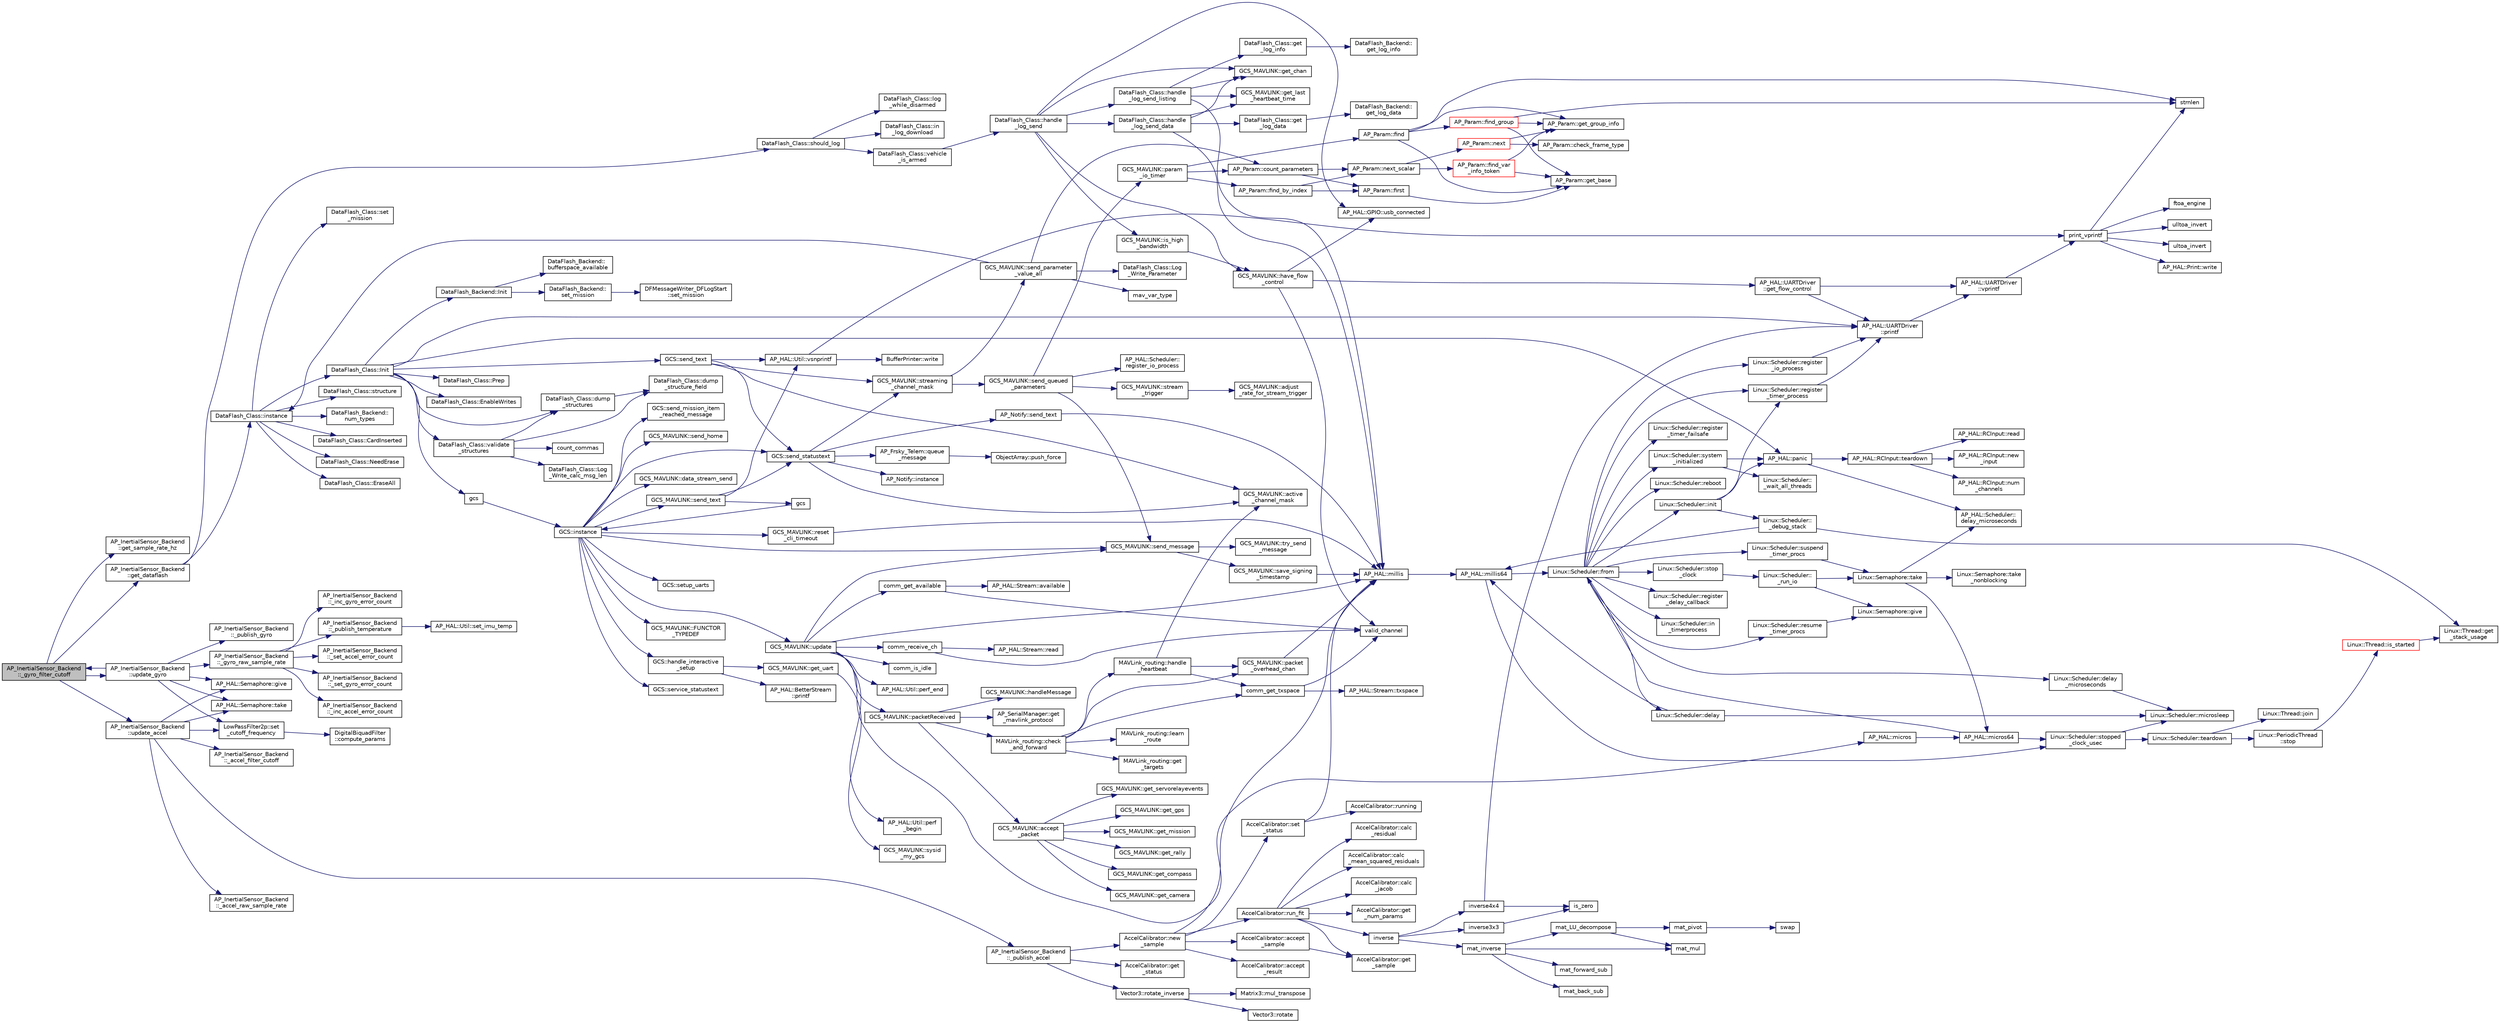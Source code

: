 digraph "AP_InertialSensor_Backend::_gyro_filter_cutoff"
{
 // INTERACTIVE_SVG=YES
  edge [fontname="Helvetica",fontsize="10",labelfontname="Helvetica",labelfontsize="10"];
  node [fontname="Helvetica",fontsize="10",shape=record];
  rankdir="LR";
  Node1 [label="AP_InertialSensor_Backend\l::_gyro_filter_cutoff",height=0.2,width=0.4,color="black", fillcolor="grey75", style="filled", fontcolor="black"];
  Node1 -> Node2 [color="midnightblue",fontsize="10",style="solid",fontname="Helvetica"];
  Node2 [label="AP_InertialSensor_Backend\l::get_sample_rate_hz",height=0.2,width=0.4,color="black", fillcolor="white", style="filled",URL="$classAP__InertialSensor__Backend.html#a28b3bb23c5310c8691b897875523d75c"];
  Node1 -> Node3 [color="midnightblue",fontsize="10",style="solid",fontname="Helvetica"];
  Node3 [label="AP_InertialSensor_Backend\l::get_dataflash",height=0.2,width=0.4,color="black", fillcolor="white", style="filled",URL="$classAP__InertialSensor__Backend.html#a6c878a16f5530684e2e1644a374756ca"];
  Node3 -> Node4 [color="midnightblue",fontsize="10",style="solid",fontname="Helvetica"];
  Node4 [label="DataFlash_Class::instance",height=0.2,width=0.4,color="black", fillcolor="white", style="filled",URL="$classDataFlash__Class.html#af898b7f68e05b5d2a6eaf53d2c178983"];
  Node4 -> Node5 [color="midnightblue",fontsize="10",style="solid",fontname="Helvetica"];
  Node5 [label="DataFlash_Class::set\l_mission",height=0.2,width=0.4,color="black", fillcolor="white", style="filled",URL="$classDataFlash__Class.html#a95bf3cac993c1ee326acc6447e99d875"];
  Node4 -> Node6 [color="midnightblue",fontsize="10",style="solid",fontname="Helvetica"];
  Node6 [label="DataFlash_Class::Init",height=0.2,width=0.4,color="black", fillcolor="white", style="filled",URL="$classDataFlash__Class.html#aabebe7ff9db07e2890274fceaa81b063"];
  Node6 -> Node7 [color="midnightblue",fontsize="10",style="solid",fontname="Helvetica"];
  Node7 [label="gcs",height=0.2,width=0.4,color="black", fillcolor="white", style="filled",URL="$GCS_8h.html#a1d3cc361b864ddf64a44c12ab3bd044e"];
  Node7 -> Node8 [color="midnightblue",fontsize="10",style="solid",fontname="Helvetica"];
  Node8 [label="GCS::instance",height=0.2,width=0.4,color="black", fillcolor="white", style="filled",URL="$classGCS.html#ae4cc34bdfabd2de4587d3553e6b4582d"];
  Node8 -> Node9 [color="midnightblue",fontsize="10",style="solid",fontname="Helvetica"];
  Node9 [label="GCS_MAVLINK::send_text",height=0.2,width=0.4,color="black", fillcolor="white", style="filled",URL="$structGCS__MAVLINK.html#a4a140f70e82bd456931afdfe045d610b"];
  Node9 -> Node10 [color="midnightblue",fontsize="10",style="solid",fontname="Helvetica"];
  Node10 [label="AP_HAL::Util::vsnprintf",height=0.2,width=0.4,color="black", fillcolor="white", style="filled",URL="$classAP__HAL_1_1Util.html#ac57ef0a9815cd597ad5cab5d6c31c6c8"];
  Node10 -> Node11 [color="midnightblue",fontsize="10",style="solid",fontname="Helvetica"];
  Node11 [label="print_vprintf",height=0.2,width=0.4,color="black", fillcolor="white", style="filled",URL="$print__vprintf_8cpp.html#a1534eaeab54696df96975b56d9f49212"];
  Node11 -> Node12 [color="midnightblue",fontsize="10",style="solid",fontname="Helvetica"];
  Node12 [label="AP_HAL::Print::write",height=0.2,width=0.4,color="black", fillcolor="white", style="filled",URL="$classAP__HAL_1_1Print.html#acc65391952a43334f8f5c9bef341f501"];
  Node11 -> Node13 [color="midnightblue",fontsize="10",style="solid",fontname="Helvetica"];
  Node13 [label="ftoa_engine",height=0.2,width=0.4,color="black", fillcolor="white", style="filled",URL="$ftoa__engine_8cpp.html#a1c28234da8f20b43c85890d4bb452947"];
  Node11 -> Node14 [color="midnightblue",fontsize="10",style="solid",fontname="Helvetica"];
  Node14 [label="strnlen",height=0.2,width=0.4,color="black", fillcolor="white", style="filled",URL="$replace_8cpp.html#a880bcc7b85a09e6254691bebd5344b51"];
  Node11 -> Node15 [color="midnightblue",fontsize="10",style="solid",fontname="Helvetica"];
  Node15 [label="ulltoa_invert",height=0.2,width=0.4,color="black", fillcolor="white", style="filled",URL="$utoa__invert_8cpp.html#a34926f552460b47c414ec4d83b32815c"];
  Node11 -> Node16 [color="midnightblue",fontsize="10",style="solid",fontname="Helvetica"];
  Node16 [label="ultoa_invert",height=0.2,width=0.4,color="black", fillcolor="white", style="filled",URL="$utoa__invert_8cpp.html#a5d99bba8e697c1e11da489d88fca8559"];
  Node10 -> Node17 [color="midnightblue",fontsize="10",style="solid",fontname="Helvetica"];
  Node17 [label="BufferPrinter::write",height=0.2,width=0.4,color="black", fillcolor="white", style="filled",URL="$classBufferPrinter.html#a0b98d7f59a6591097d2011d68359b8a0"];
  Node9 -> Node18 [color="midnightblue",fontsize="10",style="solid",fontname="Helvetica"];
  Node18 [label="gcs",height=0.2,width=0.4,color="black", fillcolor="white", style="filled",URL="$GCS__Common_8cpp.html#a1d3cc361b864ddf64a44c12ab3bd044e"];
  Node18 -> Node8 [color="midnightblue",fontsize="10",style="solid",fontname="Helvetica"];
  Node9 -> Node19 [color="midnightblue",fontsize="10",style="solid",fontname="Helvetica"];
  Node19 [label="GCS::send_statustext",height=0.2,width=0.4,color="black", fillcolor="white", style="filled",URL="$classGCS.html#a313e604179053ea42415b1c9289f13cd"];
  Node19 -> Node20 [color="midnightblue",fontsize="10",style="solid",fontname="Helvetica"];
  Node20 [label="AP_Frsky_Telem::queue\l_message",height=0.2,width=0.4,color="black", fillcolor="white", style="filled",URL="$classAP__Frsky__Telem.html#aef21b9f33af863589feda48a23877380"];
  Node20 -> Node21 [color="midnightblue",fontsize="10",style="solid",fontname="Helvetica"];
  Node21 [label="ObjectArray::push_force",height=0.2,width=0.4,color="black", fillcolor="white", style="filled",URL="$classObjectArray.html#aec1630ad862991767b30ae80a71a26ea"];
  Node19 -> Node22 [color="midnightblue",fontsize="10",style="solid",fontname="Helvetica"];
  Node22 [label="GCS_MAVLINK::active\l_channel_mask",height=0.2,width=0.4,color="black", fillcolor="white", style="filled",URL="$structGCS__MAVLINK.html#acad5b4ab40c7b7486392f07193ce4190"];
  Node19 -> Node23 [color="midnightblue",fontsize="10",style="solid",fontname="Helvetica"];
  Node23 [label="GCS_MAVLINK::streaming\l_channel_mask",height=0.2,width=0.4,color="black", fillcolor="white", style="filled",URL="$structGCS__MAVLINK.html#af948c4a65f98679941885e2c7cc12ac5"];
  Node23 -> Node24 [color="midnightblue",fontsize="10",style="solid",fontname="Helvetica"];
  Node24 [label="GCS_MAVLINK::send_parameter\l_value_all",height=0.2,width=0.4,color="black", fillcolor="white", style="filled",URL="$structGCS__MAVLINK.html#a1b0f7429c8fb152e17cd5fc0ff0d9267"];
  Node24 -> Node25 [color="midnightblue",fontsize="10",style="solid",fontname="Helvetica"];
  Node25 [label="mav_var_type",height=0.2,width=0.4,color="black", fillcolor="white", style="filled",URL="$GCS__MAVLink_8cpp.html#a4952a82a239f8f856c59724eb66847a2"];
  Node24 -> Node26 [color="midnightblue",fontsize="10",style="solid",fontname="Helvetica"];
  Node26 [label="AP_Param::count_parameters",height=0.2,width=0.4,color="black", fillcolor="white", style="filled",URL="$classAP__Param.html#a0819a26c7b80edb7a245036d1303cc75"];
  Node26 -> Node27 [color="midnightblue",fontsize="10",style="solid",fontname="Helvetica"];
  Node27 [label="AP_Param::first",height=0.2,width=0.4,color="black", fillcolor="white", style="filled",URL="$classAP__Param.html#adc0c44f152f0e3cbb12703b2a58d8f6b"];
  Node27 -> Node28 [color="midnightblue",fontsize="10",style="solid",fontname="Helvetica"];
  Node28 [label="AP_Param::get_base",height=0.2,width=0.4,color="black", fillcolor="white", style="filled",URL="$classAP__Param.html#a1dcc7820ea51e29cfb762387a9212818"];
  Node26 -> Node29 [color="midnightblue",fontsize="10",style="solid",fontname="Helvetica"];
  Node29 [label="AP_Param::next_scalar",height=0.2,width=0.4,color="black", fillcolor="white", style="filled",URL="$classAP__Param.html#a8cf8477edefdb6a0b2173d8229894173"];
  Node29 -> Node30 [color="midnightblue",fontsize="10",style="solid",fontname="Helvetica"];
  Node30 [label="AP_Param::next",height=0.2,width=0.4,color="red", fillcolor="white", style="filled",URL="$classAP__Param.html#ae329f47d0829a6ca578562fbec2d7383"];
  Node30 -> Node31 [color="midnightblue",fontsize="10",style="solid",fontname="Helvetica"];
  Node31 [label="AP_Param::check_frame_type",height=0.2,width=0.4,color="black", fillcolor="white", style="filled",URL="$classAP__Param.html#af535cde8cb54b9c361e199b2161980e7"];
  Node30 -> Node32 [color="midnightblue",fontsize="10",style="solid",fontname="Helvetica"];
  Node32 [label="AP_Param::get_group_info",height=0.2,width=0.4,color="black", fillcolor="white", style="filled",URL="$classAP__Param.html#a69baa95e011c7a8c4a29625c558c5501",tooltip="get group_info pointer based on flags "];
  Node29 -> Node33 [color="midnightblue",fontsize="10",style="solid",fontname="Helvetica"];
  Node33 [label="AP_Param::find_var\l_info_token",height=0.2,width=0.4,color="red", fillcolor="white", style="filled",URL="$classAP__Param.html#aa2638d3b9db28506452fc121c7faa7ff"];
  Node33 -> Node28 [color="midnightblue",fontsize="10",style="solid",fontname="Helvetica"];
  Node33 -> Node32 [color="midnightblue",fontsize="10",style="solid",fontname="Helvetica"];
  Node24 -> Node4 [color="midnightblue",fontsize="10",style="solid",fontname="Helvetica"];
  Node24 -> Node34 [color="midnightblue",fontsize="10",style="solid",fontname="Helvetica"];
  Node34 [label="DataFlash_Class::Log\l_Write_Parameter",height=0.2,width=0.4,color="black", fillcolor="white", style="filled",URL="$classDataFlash__Class.html#a488ee9ba241f827fcb979dbccfdab76d"];
  Node23 -> Node35 [color="midnightblue",fontsize="10",style="solid",fontname="Helvetica"];
  Node35 [label="GCS_MAVLINK::send_queued\l_parameters",height=0.2,width=0.4,color="black", fillcolor="white", style="filled",URL="$structGCS__MAVLINK.html#a44943b0751244617b9c32c9f0af6a059"];
  Node35 -> Node36 [color="midnightblue",fontsize="10",style="solid",fontname="Helvetica"];
  Node36 [label="AP_HAL::Scheduler::\lregister_io_process",height=0.2,width=0.4,color="black", fillcolor="white", style="filled",URL="$classAP__HAL_1_1Scheduler.html#a51a2227b617f47e9638d7feb6cfdaba4"];
  Node35 -> Node37 [color="midnightblue",fontsize="10",style="solid",fontname="Helvetica"];
  Node37 [label="GCS_MAVLINK::param\l_io_timer",height=0.2,width=0.4,color="black", fillcolor="white", style="filled",URL="$structGCS__MAVLINK.html#aa618589386d5c8d7fd3ff554a3d91600"];
  Node37 -> Node26 [color="midnightblue",fontsize="10",style="solid",fontname="Helvetica"];
  Node37 -> Node38 [color="midnightblue",fontsize="10",style="solid",fontname="Helvetica"];
  Node38 [label="AP_Param::find_by_index",height=0.2,width=0.4,color="black", fillcolor="white", style="filled",URL="$classAP__Param.html#acab771c52831e63c3985007ff9f59330"];
  Node38 -> Node27 [color="midnightblue",fontsize="10",style="solid",fontname="Helvetica"];
  Node38 -> Node29 [color="midnightblue",fontsize="10",style="solid",fontname="Helvetica"];
  Node37 -> Node39 [color="midnightblue",fontsize="10",style="solid",fontname="Helvetica"];
  Node39 [label="AP_Param::find",height=0.2,width=0.4,color="black", fillcolor="white", style="filled",URL="$classAP__Param.html#a3e646a4ec73842265e47d9ccfe0ced9d"];
  Node39 -> Node14 [color="midnightblue",fontsize="10",style="solid",fontname="Helvetica"];
  Node39 -> Node32 [color="midnightblue",fontsize="10",style="solid",fontname="Helvetica"];
  Node39 -> Node40 [color="midnightblue",fontsize="10",style="solid",fontname="Helvetica"];
  Node40 [label="AP_Param::find_group",height=0.2,width=0.4,color="red", fillcolor="white", style="filled",URL="$classAP__Param.html#a6d02e2c94f578782f8f68ef0fec7a43d"];
  Node40 -> Node32 [color="midnightblue",fontsize="10",style="solid",fontname="Helvetica"];
  Node40 -> Node28 [color="midnightblue",fontsize="10",style="solid",fontname="Helvetica"];
  Node40 -> Node14 [color="midnightblue",fontsize="10",style="solid",fontname="Helvetica"];
  Node39 -> Node28 [color="midnightblue",fontsize="10",style="solid",fontname="Helvetica"];
  Node35 -> Node41 [color="midnightblue",fontsize="10",style="solid",fontname="Helvetica"];
  Node41 [label="GCS_MAVLINK::stream\l_trigger",height=0.2,width=0.4,color="black", fillcolor="white", style="filled",URL="$structGCS__MAVLINK.html#a651481da1e7defa4b9e88ad4a188421e"];
  Node41 -> Node42 [color="midnightblue",fontsize="10",style="solid",fontname="Helvetica"];
  Node42 [label="GCS_MAVLINK::adjust\l_rate_for_stream_trigger",height=0.2,width=0.4,color="black", fillcolor="white", style="filled",URL="$structGCS__MAVLINK.html#a5ac060854c41f1df8f2435168b89746e"];
  Node35 -> Node43 [color="midnightblue",fontsize="10",style="solid",fontname="Helvetica"];
  Node43 [label="GCS_MAVLINK::send_message",height=0.2,width=0.4,color="black", fillcolor="white", style="filled",URL="$structGCS__MAVLINK.html#a4902306dab46ff02b2296f99eb1f1c9c"];
  Node43 -> Node44 [color="midnightblue",fontsize="10",style="solid",fontname="Helvetica"];
  Node44 [label="GCS_MAVLINK::save_signing\l_timestamp",height=0.2,width=0.4,color="black", fillcolor="white", style="filled",URL="$structGCS__MAVLINK.html#a557b471724d4f126458757e0c4f54e78"];
  Node44 -> Node45 [color="midnightblue",fontsize="10",style="solid",fontname="Helvetica"];
  Node45 [label="AP_HAL::millis",height=0.2,width=0.4,color="black", fillcolor="white", style="filled",URL="$namespaceAP__HAL.html#a77dffbb18891996280308e21316ec186"];
  Node45 -> Node46 [color="midnightblue",fontsize="10",style="solid",fontname="Helvetica"];
  Node46 [label="AP_HAL::millis64",height=0.2,width=0.4,color="black", fillcolor="white", style="filled",URL="$namespaceAP__HAL.html#a59336c5fceaf28a76d1df1581a87a25d"];
  Node46 -> Node47 [color="midnightblue",fontsize="10",style="solid",fontname="Helvetica"];
  Node47 [label="Linux::Scheduler::from",height=0.2,width=0.4,color="black", fillcolor="white", style="filled",URL="$classLinux_1_1Scheduler.html#a53ecaae0fdc72f85bd57c4b0cff93653"];
  Node47 -> Node48 [color="midnightblue",fontsize="10",style="solid",fontname="Helvetica"];
  Node48 [label="Linux::Scheduler::init",height=0.2,width=0.4,color="black", fillcolor="white", style="filled",URL="$classLinux_1_1Scheduler.html#a3d77c332e051c28c83fb07757e7100bd"];
  Node48 -> Node49 [color="midnightblue",fontsize="10",style="solid",fontname="Helvetica"];
  Node49 [label="AP_HAL::panic",height=0.2,width=0.4,color="black", fillcolor="white", style="filled",URL="$namespaceAP__HAL.html#a71832f03d849a0c088f04fc98d3c8143"];
  Node49 -> Node50 [color="midnightblue",fontsize="10",style="solid",fontname="Helvetica"];
  Node50 [label="AP_HAL::RCInput::teardown",height=0.2,width=0.4,color="black", fillcolor="white", style="filled",URL="$classAP__HAL_1_1RCInput.html#a2bea13d38f2b9ae8bf5193a3a69f0a31"];
  Node50 -> Node51 [color="midnightblue",fontsize="10",style="solid",fontname="Helvetica"];
  Node51 [label="AP_HAL::RCInput::new\l_input",height=0.2,width=0.4,color="black", fillcolor="white", style="filled",URL="$classAP__HAL_1_1RCInput.html#aee1fade33080edef83dd7db0fad0f7da"];
  Node50 -> Node52 [color="midnightblue",fontsize="10",style="solid",fontname="Helvetica"];
  Node52 [label="AP_HAL::RCInput::num\l_channels",height=0.2,width=0.4,color="black", fillcolor="white", style="filled",URL="$classAP__HAL_1_1RCInput.html#ae55f959c6115c1f41783af3a2b6c4fcd"];
  Node50 -> Node53 [color="midnightblue",fontsize="10",style="solid",fontname="Helvetica"];
  Node53 [label="AP_HAL::RCInput::read",height=0.2,width=0.4,color="black", fillcolor="white", style="filled",URL="$classAP__HAL_1_1RCInput.html#a078fd7e6d2e6a899009ec674a8e03498"];
  Node49 -> Node54 [color="midnightblue",fontsize="10",style="solid",fontname="Helvetica"];
  Node54 [label="AP_HAL::Scheduler::\ldelay_microseconds",height=0.2,width=0.4,color="black", fillcolor="white", style="filled",URL="$classAP__HAL_1_1Scheduler.html#a78c4f1b1f192ac1c99544b6cc8f099b0"];
  Node48 -> Node55 [color="midnightblue",fontsize="10",style="solid",fontname="Helvetica"];
  Node55 [label="Linux::Scheduler::register\l_timer_process",height=0.2,width=0.4,color="black", fillcolor="white", style="filled",URL="$classLinux_1_1Scheduler.html#a02a34a123dfebaf360f7010745e1e646"];
  Node55 -> Node56 [color="midnightblue",fontsize="10",style="solid",fontname="Helvetica"];
  Node56 [label="AP_HAL::UARTDriver\l::printf",height=0.2,width=0.4,color="black", fillcolor="white", style="filled",URL="$classAP__HAL_1_1UARTDriver.html#a6ceedc792594e59fc7d80b39a435f027"];
  Node56 -> Node57 [color="midnightblue",fontsize="10",style="solid",fontname="Helvetica"];
  Node57 [label="AP_HAL::UARTDriver\l::vprintf",height=0.2,width=0.4,color="black", fillcolor="white", style="filled",URL="$classAP__HAL_1_1UARTDriver.html#aa8abfb6d6641299472c29ac1edde559f"];
  Node57 -> Node11 [color="midnightblue",fontsize="10",style="solid",fontname="Helvetica"];
  Node48 -> Node58 [color="midnightblue",fontsize="10",style="solid",fontname="Helvetica"];
  Node58 [label="Linux::Scheduler::\l_debug_stack",height=0.2,width=0.4,color="black", fillcolor="white", style="filled",URL="$classLinux_1_1Scheduler.html#a163eb7b285c95b1b1d036fc61d723910"];
  Node58 -> Node46 [color="midnightblue",fontsize="10",style="solid",fontname="Helvetica"];
  Node58 -> Node59 [color="midnightblue",fontsize="10",style="solid",fontname="Helvetica"];
  Node59 [label="Linux::Thread::get\l_stack_usage",height=0.2,width=0.4,color="black", fillcolor="white", style="filled",URL="$classLinux_1_1Thread.html#a6884970a0811ae21953c57fb98aa6e96"];
  Node47 -> Node60 [color="midnightblue",fontsize="10",style="solid",fontname="Helvetica"];
  Node60 [label="Linux::Scheduler::delay",height=0.2,width=0.4,color="black", fillcolor="white", style="filled",URL="$classLinux_1_1Scheduler.html#a14f3239ecbb9889823b20dc9de655c2f"];
  Node60 -> Node46 [color="midnightblue",fontsize="10",style="solid",fontname="Helvetica"];
  Node60 -> Node61 [color="midnightblue",fontsize="10",style="solid",fontname="Helvetica"];
  Node61 [label="Linux::Scheduler::microsleep",height=0.2,width=0.4,color="black", fillcolor="white", style="filled",URL="$classLinux_1_1Scheduler.html#a647872aff158b510c56862f51f951538"];
  Node47 -> Node62 [color="midnightblue",fontsize="10",style="solid",fontname="Helvetica"];
  Node62 [label="Linux::Scheduler::delay\l_microseconds",height=0.2,width=0.4,color="black", fillcolor="white", style="filled",URL="$classLinux_1_1Scheduler.html#a4cffd5bcba0175bf49c7aa75ff3bf09a"];
  Node62 -> Node61 [color="midnightblue",fontsize="10",style="solid",fontname="Helvetica"];
  Node47 -> Node63 [color="midnightblue",fontsize="10",style="solid",fontname="Helvetica"];
  Node63 [label="Linux::Scheduler::register\l_delay_callback",height=0.2,width=0.4,color="black", fillcolor="white", style="filled",URL="$classLinux_1_1Scheduler.html#a5cb50b637d5fd3e5f9220bc23db0fb3f"];
  Node47 -> Node55 [color="midnightblue",fontsize="10",style="solid",fontname="Helvetica"];
  Node47 -> Node64 [color="midnightblue",fontsize="10",style="solid",fontname="Helvetica"];
  Node64 [label="Linux::Scheduler::register\l_io_process",height=0.2,width=0.4,color="black", fillcolor="white", style="filled",URL="$classLinux_1_1Scheduler.html#aa2be97cb8686d72cc322fb38f69a940c"];
  Node64 -> Node56 [color="midnightblue",fontsize="10",style="solid",fontname="Helvetica"];
  Node47 -> Node65 [color="midnightblue",fontsize="10",style="solid",fontname="Helvetica"];
  Node65 [label="Linux::Scheduler::suspend\l_timer_procs",height=0.2,width=0.4,color="black", fillcolor="white", style="filled",URL="$classLinux_1_1Scheduler.html#abba967d02c28cb0b16a7cebbff9bc6d6"];
  Node65 -> Node66 [color="midnightblue",fontsize="10",style="solid",fontname="Helvetica"];
  Node66 [label="Linux::Semaphore::take",height=0.2,width=0.4,color="black", fillcolor="white", style="filled",URL="$classLinux_1_1Semaphore.html#afc4c8706abb7e68aa4001ea372dc614e"];
  Node66 -> Node67 [color="midnightblue",fontsize="10",style="solid",fontname="Helvetica"];
  Node67 [label="Linux::Semaphore::take\l_nonblocking",height=0.2,width=0.4,color="black", fillcolor="white", style="filled",URL="$classLinux_1_1Semaphore.html#a561b4f40f3a76335f1a686c2aed526f9"];
  Node66 -> Node68 [color="midnightblue",fontsize="10",style="solid",fontname="Helvetica"];
  Node68 [label="AP_HAL::micros64",height=0.2,width=0.4,color="black", fillcolor="white", style="filled",URL="$namespaceAP__HAL.html#a7aa0ce7625c9680e30ff4a99940907a5"];
  Node68 -> Node47 [color="midnightblue",fontsize="10",style="solid",fontname="Helvetica"];
  Node68 -> Node69 [color="midnightblue",fontsize="10",style="solid",fontname="Helvetica"];
  Node69 [label="Linux::Scheduler::stopped\l_clock_usec",height=0.2,width=0.4,color="black", fillcolor="white", style="filled",URL="$classLinux_1_1Scheduler.html#a682b4c34f330f66db5ab4aa5d96e13f9"];
  Node69 -> Node61 [color="midnightblue",fontsize="10",style="solid",fontname="Helvetica"];
  Node69 -> Node70 [color="midnightblue",fontsize="10",style="solid",fontname="Helvetica"];
  Node70 [label="Linux::Scheduler::teardown",height=0.2,width=0.4,color="black", fillcolor="white", style="filled",URL="$classLinux_1_1Scheduler.html#ab373a83d818679432520ea881044b2a7"];
  Node70 -> Node71 [color="midnightblue",fontsize="10",style="solid",fontname="Helvetica"];
  Node71 [label="Linux::PeriodicThread\l::stop",height=0.2,width=0.4,color="black", fillcolor="white", style="filled",URL="$classLinux_1_1PeriodicThread.html#a136aaf6e713f63b246fc4a2905e6e9a1"];
  Node71 -> Node72 [color="midnightblue",fontsize="10",style="solid",fontname="Helvetica"];
  Node72 [label="Linux::Thread::is_started",height=0.2,width=0.4,color="red", fillcolor="white", style="filled",URL="$classLinux_1_1Thread.html#a240d7b48a9a8eb43638f67295a1819e5"];
  Node72 -> Node59 [color="midnightblue",fontsize="10",style="solid",fontname="Helvetica"];
  Node70 -> Node73 [color="midnightblue",fontsize="10",style="solid",fontname="Helvetica"];
  Node73 [label="Linux::Thread::join",height=0.2,width=0.4,color="black", fillcolor="white", style="filled",URL="$classLinux_1_1Thread.html#a32b7d184279634922e2f3b23b584fbcd"];
  Node66 -> Node54 [color="midnightblue",fontsize="10",style="solid",fontname="Helvetica"];
  Node47 -> Node74 [color="midnightblue",fontsize="10",style="solid",fontname="Helvetica"];
  Node74 [label="Linux::Scheduler::resume\l_timer_procs",height=0.2,width=0.4,color="black", fillcolor="white", style="filled",URL="$classLinux_1_1Scheduler.html#aee4e701b92cb4721c4de1bfcdcded70c"];
  Node74 -> Node75 [color="midnightblue",fontsize="10",style="solid",fontname="Helvetica"];
  Node75 [label="Linux::Semaphore::give",height=0.2,width=0.4,color="black", fillcolor="white", style="filled",URL="$classLinux_1_1Semaphore.html#a216f91636f64b57b59d43ef64af91624"];
  Node47 -> Node76 [color="midnightblue",fontsize="10",style="solid",fontname="Helvetica"];
  Node76 [label="Linux::Scheduler::in\l_timerprocess",height=0.2,width=0.4,color="black", fillcolor="white", style="filled",URL="$classLinux_1_1Scheduler.html#af23753e7c6bfa97553db215a64235455"];
  Node47 -> Node77 [color="midnightblue",fontsize="10",style="solid",fontname="Helvetica"];
  Node77 [label="Linux::Scheduler::register\l_timer_failsafe",height=0.2,width=0.4,color="black", fillcolor="white", style="filled",URL="$classLinux_1_1Scheduler.html#ac193459e3575c7a0588fdc72250c2044"];
  Node47 -> Node78 [color="midnightblue",fontsize="10",style="solid",fontname="Helvetica"];
  Node78 [label="Linux::Scheduler::system\l_initialized",height=0.2,width=0.4,color="black", fillcolor="white", style="filled",URL="$classLinux_1_1Scheduler.html#ad6070a7ee637adf5101b1e6b6efbf8f6"];
  Node78 -> Node49 [color="midnightblue",fontsize="10",style="solid",fontname="Helvetica"];
  Node78 -> Node79 [color="midnightblue",fontsize="10",style="solid",fontname="Helvetica"];
  Node79 [label="Linux::Scheduler::\l_wait_all_threads",height=0.2,width=0.4,color="black", fillcolor="white", style="filled",URL="$classLinux_1_1Scheduler.html#ac52c8da3f1f4fd79c50bd64379daf399"];
  Node47 -> Node80 [color="midnightblue",fontsize="10",style="solid",fontname="Helvetica"];
  Node80 [label="Linux::Scheduler::reboot",height=0.2,width=0.4,color="black", fillcolor="white", style="filled",URL="$classLinux_1_1Scheduler.html#ae72cfa66c849ffd882ef518c35c71e69"];
  Node47 -> Node81 [color="midnightblue",fontsize="10",style="solid",fontname="Helvetica"];
  Node81 [label="Linux::Scheduler::stop\l_clock",height=0.2,width=0.4,color="black", fillcolor="white", style="filled",URL="$classLinux_1_1Scheduler.html#a392aebafcdfe9a812e4db4b7a9dcce9c"];
  Node81 -> Node82 [color="midnightblue",fontsize="10",style="solid",fontname="Helvetica"];
  Node82 [label="Linux::Scheduler::\l_run_io",height=0.2,width=0.4,color="black", fillcolor="white", style="filled",URL="$classLinux_1_1Scheduler.html#a70b024d7d0886bf47b46cc3ee310d638"];
  Node82 -> Node66 [color="midnightblue",fontsize="10",style="solid",fontname="Helvetica"];
  Node82 -> Node75 [color="midnightblue",fontsize="10",style="solid",fontname="Helvetica"];
  Node46 -> Node69 [color="midnightblue",fontsize="10",style="solid",fontname="Helvetica"];
  Node43 -> Node83 [color="midnightblue",fontsize="10",style="solid",fontname="Helvetica"];
  Node83 [label="GCS_MAVLINK::try_send\l_message",height=0.2,width=0.4,color="black", fillcolor="white", style="filled",URL="$structGCS__MAVLINK.html#a0870d4c6246a091f33aec4d5293b38b0"];
  Node19 -> Node84 [color="midnightblue",fontsize="10",style="solid",fontname="Helvetica"];
  Node84 [label="AP_Notify::instance",height=0.2,width=0.4,color="black", fillcolor="white", style="filled",URL="$classAP__Notify.html#ac913e4fc6f8fa6a1e0a9b92b93fe7ab1"];
  Node19 -> Node85 [color="midnightblue",fontsize="10",style="solid",fontname="Helvetica"];
  Node85 [label="AP_Notify::send_text",height=0.2,width=0.4,color="black", fillcolor="white", style="filled",URL="$classAP__Notify.html#a0f38b9b4be211e200675dd048c81f500"];
  Node85 -> Node45 [color="midnightblue",fontsize="10",style="solid",fontname="Helvetica"];
  Node8 -> Node19 [color="midnightblue",fontsize="10",style="solid",fontname="Helvetica"];
  Node8 -> Node86 [color="midnightblue",fontsize="10",style="solid",fontname="Helvetica"];
  Node86 [label="GCS::service_statustext",height=0.2,width=0.4,color="black", fillcolor="white", style="filled",URL="$classGCS.html#a824e538eff6cbf7c9074840600fbf6ff"];
  Node8 -> Node87 [color="midnightblue",fontsize="10",style="solid",fontname="Helvetica"];
  Node87 [label="GCS_MAVLINK::reset\l_cli_timeout",height=0.2,width=0.4,color="black", fillcolor="white", style="filled",URL="$structGCS__MAVLINK.html#af5e92e687223f8a102363b90f325e612"];
  Node87 -> Node45 [color="midnightblue",fontsize="10",style="solid",fontname="Helvetica"];
  Node8 -> Node43 [color="midnightblue",fontsize="10",style="solid",fontname="Helvetica"];
  Node8 -> Node88 [color="midnightblue",fontsize="10",style="solid",fontname="Helvetica"];
  Node88 [label="GCS::send_mission_item\l_reached_message",height=0.2,width=0.4,color="black", fillcolor="white", style="filled",URL="$classGCS.html#ade82ad44b8dcea3f95ab08f4f8b59924"];
  Node8 -> Node89 [color="midnightblue",fontsize="10",style="solid",fontname="Helvetica"];
  Node89 [label="GCS_MAVLINK::send_home",height=0.2,width=0.4,color="black", fillcolor="white", style="filled",URL="$structGCS__MAVLINK.html#af4ede1a2a780e0e80dcfffab99593ab9"];
  Node8 -> Node90 [color="midnightblue",fontsize="10",style="solid",fontname="Helvetica"];
  Node90 [label="GCS_MAVLINK::data_stream_send",height=0.2,width=0.4,color="black", fillcolor="white", style="filled",URL="$structGCS__MAVLINK.html#a3b3d0c4e02d521c0fe0b2b923a57e58c"];
  Node8 -> Node91 [color="midnightblue",fontsize="10",style="solid",fontname="Helvetica"];
  Node91 [label="GCS_MAVLINK::update",height=0.2,width=0.4,color="black", fillcolor="white", style="filled",URL="$structGCS__MAVLINK.html#aafd0957768c4f81022b1f173c561b42d"];
  Node91 -> Node92 [color="midnightblue",fontsize="10",style="solid",fontname="Helvetica"];
  Node92 [label="AP_HAL::micros",height=0.2,width=0.4,color="black", fillcolor="white", style="filled",URL="$namespaceAP__HAL.html#a8293355e35887733b1fd151aef08a787"];
  Node92 -> Node68 [color="midnightblue",fontsize="10",style="solid",fontname="Helvetica"];
  Node91 -> Node93 [color="midnightblue",fontsize="10",style="solid",fontname="Helvetica"];
  Node93 [label="AP_HAL::Util::perf\l_begin",height=0.2,width=0.4,color="black", fillcolor="white", style="filled",URL="$classAP__HAL_1_1Util.html#a8ee016bee7e471240be5a2c648015a1d"];
  Node91 -> Node94 [color="midnightblue",fontsize="10",style="solid",fontname="Helvetica"];
  Node94 [label="comm_get_available",height=0.2,width=0.4,color="black", fillcolor="white", style="filled",URL="$GCS__MAVLink_8cpp.html#a2817de906dc695cf406a4a43be1bc724"];
  Node94 -> Node95 [color="midnightblue",fontsize="10",style="solid",fontname="Helvetica"];
  Node95 [label="valid_channel",height=0.2,width=0.4,color="black", fillcolor="white", style="filled",URL="$GCS__MAVLink_8h.html#a17ee8d1ce05b7d160ccc6a78b92b774f"];
  Node94 -> Node96 [color="midnightblue",fontsize="10",style="solid",fontname="Helvetica"];
  Node96 [label="AP_HAL::Stream::available",height=0.2,width=0.4,color="black", fillcolor="white", style="filled",URL="$classAP__HAL_1_1Stream.html#ae6aa935b5bbd553a2654bfec4e14961e"];
  Node91 -> Node97 [color="midnightblue",fontsize="10",style="solid",fontname="Helvetica"];
  Node97 [label="comm_receive_ch",height=0.2,width=0.4,color="black", fillcolor="white", style="filled",URL="$GCS__MAVLink_8cpp.html#a34488d8c3ec2e467fd083707754001d3"];
  Node97 -> Node95 [color="midnightblue",fontsize="10",style="solid",fontname="Helvetica"];
  Node97 -> Node98 [color="midnightblue",fontsize="10",style="solid",fontname="Helvetica"];
  Node98 [label="AP_HAL::Stream::read",height=0.2,width=0.4,color="black", fillcolor="white", style="filled",URL="$classAP__HAL_1_1Stream.html#ae42ff362cc2a7e527c22f92a3740c2ac"];
  Node91 -> Node45 [color="midnightblue",fontsize="10",style="solid",fontname="Helvetica"];
  Node91 -> Node99 [color="midnightblue",fontsize="10",style="solid",fontname="Helvetica"];
  Node99 [label="comm_is_idle",height=0.2,width=0.4,color="black", fillcolor="white", style="filled",URL="$GCS__MAVLink_8cpp.html#aa3c44672adc3c408bd488d804acc94c2"];
  Node91 -> Node100 [color="midnightblue",fontsize="10",style="solid",fontname="Helvetica"];
  Node100 [label="GCS_MAVLINK::packetReceived",height=0.2,width=0.4,color="black", fillcolor="white", style="filled",URL="$structGCS__MAVLINK.html#aabf8eb6ddc5987a67d80ba3100531b25"];
  Node100 -> Node101 [color="midnightblue",fontsize="10",style="solid",fontname="Helvetica"];
  Node101 [label="AP_SerialManager::get\l_mavlink_protocol",height=0.2,width=0.4,color="black", fillcolor="white", style="filled",URL="$classAP__SerialManager.html#a775af9154a163d0c46cc74b13ee66844"];
  Node100 -> Node102 [color="midnightblue",fontsize="10",style="solid",fontname="Helvetica"];
  Node102 [label="MAVLink_routing::check\l_and_forward",height=0.2,width=0.4,color="black", fillcolor="white", style="filled",URL="$classMAVLink__routing.html#a474038c8ab695c57e23fb6fec4664947"];
  Node102 -> Node103 [color="midnightblue",fontsize="10",style="solid",fontname="Helvetica"];
  Node103 [label="MAVLink_routing::learn\l_route",height=0.2,width=0.4,color="black", fillcolor="white", style="filled",URL="$classMAVLink__routing.html#ae9e148bcc32752ecc2ba506d7f10e29e"];
  Node102 -> Node104 [color="midnightblue",fontsize="10",style="solid",fontname="Helvetica"];
  Node104 [label="MAVLink_routing::handle\l_heartbeat",height=0.2,width=0.4,color="black", fillcolor="white", style="filled",URL="$classMAVLink__routing.html#ae80b2a0d4f442fe80a7d0097da164b7e"];
  Node104 -> Node22 [color="midnightblue",fontsize="10",style="solid",fontname="Helvetica"];
  Node104 -> Node105 [color="midnightblue",fontsize="10",style="solid",fontname="Helvetica"];
  Node105 [label="comm_get_txspace",height=0.2,width=0.4,color="black", fillcolor="white", style="filled",URL="$GCS__MAVLink_8cpp.html#a2a0fd455fd37f642e9eb67373a14b7d9"];
  Node105 -> Node95 [color="midnightblue",fontsize="10",style="solid",fontname="Helvetica"];
  Node105 -> Node106 [color="midnightblue",fontsize="10",style="solid",fontname="Helvetica"];
  Node106 [label="AP_HAL::Stream::txspace",height=0.2,width=0.4,color="black", fillcolor="white", style="filled",URL="$classAP__HAL_1_1Stream.html#a1768308e013072eb91ecf0ccdc171da6"];
  Node104 -> Node107 [color="midnightblue",fontsize="10",style="solid",fontname="Helvetica"];
  Node107 [label="GCS_MAVLINK::packet\l_overhead_chan",height=0.2,width=0.4,color="black", fillcolor="white", style="filled",URL="$structGCS__MAVLINK.html#a4f0bacad6b801524e0a56fdfca58619d"];
  Node107 -> Node45 [color="midnightblue",fontsize="10",style="solid",fontname="Helvetica"];
  Node102 -> Node108 [color="midnightblue",fontsize="10",style="solid",fontname="Helvetica"];
  Node108 [label="MAVLink_routing::get\l_targets",height=0.2,width=0.4,color="black", fillcolor="white", style="filled",URL="$classMAVLink__routing.html#afca07626745616e05d03caf5a0601c2f"];
  Node102 -> Node105 [color="midnightblue",fontsize="10",style="solid",fontname="Helvetica"];
  Node102 -> Node107 [color="midnightblue",fontsize="10",style="solid",fontname="Helvetica"];
  Node100 -> Node109 [color="midnightblue",fontsize="10",style="solid",fontname="Helvetica"];
  Node109 [label="GCS_MAVLINK::accept\l_packet",height=0.2,width=0.4,color="black", fillcolor="white", style="filled",URL="$structGCS__MAVLINK.html#a27b88d50d3cbc5fec10b1e756eed45ae"];
  Node109 -> Node110 [color="midnightblue",fontsize="10",style="solid",fontname="Helvetica"];
  Node110 [label="GCS_MAVLINK::get_mission",height=0.2,width=0.4,color="black", fillcolor="white", style="filled",URL="$structGCS__MAVLINK.html#ad7487cbba50869a0a49a1c69a25e7310"];
  Node109 -> Node111 [color="midnightblue",fontsize="10",style="solid",fontname="Helvetica"];
  Node111 [label="GCS_MAVLINK::get_rally",height=0.2,width=0.4,color="black", fillcolor="white", style="filled",URL="$structGCS__MAVLINK.html#a424ee73852d35fee8268aea8747e4ae5"];
  Node109 -> Node112 [color="midnightblue",fontsize="10",style="solid",fontname="Helvetica"];
  Node112 [label="GCS_MAVLINK::get_compass",height=0.2,width=0.4,color="black", fillcolor="white", style="filled",URL="$structGCS__MAVLINK.html#a9e9f1d93cd7f5602679c762e4f264cff"];
  Node109 -> Node113 [color="midnightblue",fontsize="10",style="solid",fontname="Helvetica"];
  Node113 [label="GCS_MAVLINK::get_camera",height=0.2,width=0.4,color="black", fillcolor="white", style="filled",URL="$structGCS__MAVLINK.html#a7db5f91fe347a82ac85874bb889d2ccf"];
  Node109 -> Node114 [color="midnightblue",fontsize="10",style="solid",fontname="Helvetica"];
  Node114 [label="GCS_MAVLINK::get_servorelayevents",height=0.2,width=0.4,color="black", fillcolor="white", style="filled",URL="$structGCS__MAVLINK.html#aa4bc3b36e319893e96913b8e3afc80bb"];
  Node109 -> Node115 [color="midnightblue",fontsize="10",style="solid",fontname="Helvetica"];
  Node115 [label="GCS_MAVLINK::get_gps",height=0.2,width=0.4,color="black", fillcolor="white", style="filled",URL="$structGCS__MAVLINK.html#a1533fe8d6e2c89b68529f330e8653c39"];
  Node100 -> Node116 [color="midnightblue",fontsize="10",style="solid",fontname="Helvetica"];
  Node116 [label="GCS_MAVLINK::handleMessage",height=0.2,width=0.4,color="black", fillcolor="white", style="filled",URL="$structGCS__MAVLINK.html#a870f84d9aa1c445b2b0d4d7101b836e1"];
  Node91 -> Node117 [color="midnightblue",fontsize="10",style="solid",fontname="Helvetica"];
  Node117 [label="AP_HAL::Util::perf_end",height=0.2,width=0.4,color="black", fillcolor="white", style="filled",URL="$classAP__HAL_1_1Util.html#a831bf144a4d14d413bd1c98b96dc35cb"];
  Node91 -> Node43 [color="midnightblue",fontsize="10",style="solid",fontname="Helvetica"];
  Node8 -> Node118 [color="midnightblue",fontsize="10",style="solid",fontname="Helvetica"];
  Node118 [label="GCS::setup_uarts",height=0.2,width=0.4,color="black", fillcolor="white", style="filled",URL="$classGCS.html#ae4694e5ac566d470b25cb5eec2448981"];
  Node8 -> Node119 [color="midnightblue",fontsize="10",style="solid",fontname="Helvetica"];
  Node119 [label="GCS::handle_interactive\l_setup",height=0.2,width=0.4,color="black", fillcolor="white", style="filled",URL="$classGCS.html#a10621c01360582b25164e95accc28958"];
  Node119 -> Node120 [color="midnightblue",fontsize="10",style="solid",fontname="Helvetica"];
  Node120 [label="AP_HAL::BetterStream\l::printf",height=0.2,width=0.4,color="black", fillcolor="white", style="filled",URL="$classAP__HAL_1_1BetterStream.html#a1042d8b81aea5fb096d1b7431d7a9484"];
  Node119 -> Node121 [color="midnightblue",fontsize="10",style="solid",fontname="Helvetica"];
  Node121 [label="GCS_MAVLINK::get_uart",height=0.2,width=0.4,color="black", fillcolor="white", style="filled",URL="$structGCS__MAVLINK.html#a3f9b42c24244e69cae430155c4fe1255"];
  Node121 -> Node122 [color="midnightblue",fontsize="10",style="solid",fontname="Helvetica"];
  Node122 [label="GCS_MAVLINK::sysid\l_my_gcs",height=0.2,width=0.4,color="black", fillcolor="white", style="filled",URL="$structGCS__MAVLINK.html#a5ad53d67eacf2e9ed33533b7874f34b7"];
  Node8 -> Node123 [color="midnightblue",fontsize="10",style="solid",fontname="Helvetica"];
  Node123 [label="GCS_MAVLINK::FUNCTOR\l_TYPEDEF",height=0.2,width=0.4,color="black", fillcolor="white", style="filled",URL="$structGCS__MAVLINK.html#aa612adc740470b943e852a6977c340f0"];
  Node6 -> Node124 [color="midnightblue",fontsize="10",style="solid",fontname="Helvetica"];
  Node124 [label="GCS::send_text",height=0.2,width=0.4,color="black", fillcolor="white", style="filled",URL="$classGCS.html#a9866f3484283db744409e40719cef765"];
  Node124 -> Node10 [color="midnightblue",fontsize="10",style="solid",fontname="Helvetica"];
  Node124 -> Node19 [color="midnightblue",fontsize="10",style="solid",fontname="Helvetica"];
  Node124 -> Node22 [color="midnightblue",fontsize="10",style="solid",fontname="Helvetica"];
  Node124 -> Node23 [color="midnightblue",fontsize="10",style="solid",fontname="Helvetica"];
  Node6 -> Node125 [color="midnightblue",fontsize="10",style="solid",fontname="Helvetica"];
  Node125 [label="DataFlash_Class::validate\l_structures",height=0.2,width=0.4,color="black", fillcolor="white", style="filled",URL="$classDataFlash__Class.html#a7193ed9ff821c5c537bc8d68c8b53cbc"];
  Node125 -> Node126 [color="midnightblue",fontsize="10",style="solid",fontname="Helvetica"];
  Node126 [label="count_commas",height=0.2,width=0.4,color="black", fillcolor="white", style="filled",URL="$DataFlash_8cpp.html#a6c29cfdd6f10b5426f57e67da4d1263a",tooltip="return the number of commas present in string "];
  Node125 -> Node127 [color="midnightblue",fontsize="10",style="solid",fontname="Helvetica"];
  Node127 [label="DataFlash_Class::Log\l_Write_calc_msg_len",height=0.2,width=0.4,color="black", fillcolor="white", style="filled",URL="$classDataFlash__Class.html#a474e87959e63149998c6e28e4f723f1b"];
  Node125 -> Node128 [color="midnightblue",fontsize="10",style="solid",fontname="Helvetica"];
  Node128 [label="DataFlash_Class::dump\l_structure_field",height=0.2,width=0.4,color="black", fillcolor="white", style="filled",URL="$classDataFlash__Class.html#a90ed3e76e30196abd83824a4cddb465f",tooltip="pretty-print field information from a log structure "];
  Node125 -> Node129 [color="midnightblue",fontsize="10",style="solid",fontname="Helvetica"];
  Node129 [label="DataFlash_Class::dump\l_structures",height=0.2,width=0.4,color="black", fillcolor="white", style="filled",URL="$classDataFlash__Class.html#a4e8559ffac5b33cfd3e4a39b78d2ff50"];
  Node129 -> Node128 [color="midnightblue",fontsize="10",style="solid",fontname="Helvetica"];
  Node6 -> Node129 [color="midnightblue",fontsize="10",style="solid",fontname="Helvetica"];
  Node6 -> Node49 [color="midnightblue",fontsize="10",style="solid",fontname="Helvetica"];
  Node6 -> Node56 [color="midnightblue",fontsize="10",style="solid",fontname="Helvetica"];
  Node6 -> Node130 [color="midnightblue",fontsize="10",style="solid",fontname="Helvetica"];
  Node130 [label="DataFlash_Backend::Init",height=0.2,width=0.4,color="black", fillcolor="white", style="filled",URL="$classDataFlash__Backend.html#aff10c329f79c1bdaedbc6fdf4028c2a5"];
  Node130 -> Node131 [color="midnightblue",fontsize="10",style="solid",fontname="Helvetica"];
  Node131 [label="DataFlash_Backend::\lset_mission",height=0.2,width=0.4,color="black", fillcolor="white", style="filled",URL="$classDataFlash__Backend.html#a0d81b33bb8560bac27b7395e58045a76"];
  Node131 -> Node132 [color="midnightblue",fontsize="10",style="solid",fontname="Helvetica"];
  Node132 [label="DFMessageWriter_DFLogStart\l::set_mission",height=0.2,width=0.4,color="black", fillcolor="white", style="filled",URL="$classDFMessageWriter__DFLogStart.html#a8584b1fa0775b7ff593a1760f5461074"];
  Node130 -> Node133 [color="midnightblue",fontsize="10",style="solid",fontname="Helvetica"];
  Node133 [label="DataFlash_Backend::\lbufferspace_available",height=0.2,width=0.4,color="black", fillcolor="white", style="filled",URL="$classDataFlash__Backend.html#a225465cb83db429757bbbf224796ed8f"];
  Node6 -> Node134 [color="midnightblue",fontsize="10",style="solid",fontname="Helvetica"];
  Node134 [label="DataFlash_Class::Prep",height=0.2,width=0.4,color="black", fillcolor="white", style="filled",URL="$classDataFlash__Class.html#a65077b33c55004bee38cd4a6ca6ae489"];
  Node6 -> Node135 [color="midnightblue",fontsize="10",style="solid",fontname="Helvetica"];
  Node135 [label="DataFlash_Class::EnableWrites",height=0.2,width=0.4,color="black", fillcolor="white", style="filled",URL="$classDataFlash__Class.html#ae85a3c49d2883b975376baaab5ab958f"];
  Node4 -> Node136 [color="midnightblue",fontsize="10",style="solid",fontname="Helvetica"];
  Node136 [label="DataFlash_Class::structure",height=0.2,width=0.4,color="black", fillcolor="white", style="filled",URL="$classDataFlash__Class.html#a7ac0e748bbc5c6e72645bb6245257600"];
  Node4 -> Node137 [color="midnightblue",fontsize="10",style="solid",fontname="Helvetica"];
  Node137 [label="DataFlash_Backend::\lnum_types",height=0.2,width=0.4,color="black", fillcolor="white", style="filled",URL="$classDataFlash__Backend.html#a33e7a1703d68bd91ac6782bb10b209f8"];
  Node4 -> Node138 [color="midnightblue",fontsize="10",style="solid",fontname="Helvetica"];
  Node138 [label="DataFlash_Class::CardInserted",height=0.2,width=0.4,color="black", fillcolor="white", style="filled",URL="$classDataFlash__Class.html#a1d18bc15f196f1deb794f9ebd4878da8"];
  Node4 -> Node139 [color="midnightblue",fontsize="10",style="solid",fontname="Helvetica"];
  Node139 [label="DataFlash_Class::NeedErase",height=0.2,width=0.4,color="black", fillcolor="white", style="filled",URL="$classDataFlash__Class.html#a803c6dd673a2eaac58eea2012e57ea17"];
  Node4 -> Node140 [color="midnightblue",fontsize="10",style="solid",fontname="Helvetica"];
  Node140 [label="DataFlash_Class::EraseAll",height=0.2,width=0.4,color="black", fillcolor="white", style="filled",URL="$classDataFlash__Class.html#a53a4a975a3813e9f58ddaaa3b5865a4a"];
  Node3 -> Node141 [color="midnightblue",fontsize="10",style="solid",fontname="Helvetica"];
  Node141 [label="DataFlash_Class::should_log",height=0.2,width=0.4,color="black", fillcolor="white", style="filled",URL="$classDataFlash__Class.html#ad12449b59acdcf6b040af55907089eed"];
  Node141 -> Node142 [color="midnightblue",fontsize="10",style="solid",fontname="Helvetica"];
  Node142 [label="DataFlash_Class::vehicle\l_is_armed",height=0.2,width=0.4,color="black", fillcolor="white", style="filled",URL="$classDataFlash__Class.html#a4ae8e6be0f866326253600ba95a20a47"];
  Node142 -> Node143 [color="midnightblue",fontsize="10",style="solid",fontname="Helvetica"];
  Node143 [label="DataFlash_Class::handle\l_log_send",height=0.2,width=0.4,color="black", fillcolor="white", style="filled",URL="$classDataFlash__Class.html#a14aea98f5c3e9bfa9a3b6d29fb19b510"];
  Node143 -> Node144 [color="midnightblue",fontsize="10",style="solid",fontname="Helvetica"];
  Node144 [label="GCS_MAVLINK::get_chan",height=0.2,width=0.4,color="black", fillcolor="white", style="filled",URL="$structGCS__MAVLINK.html#aa0414f0d79a4feff7adcde29eeff4aed"];
  Node143 -> Node145 [color="midnightblue",fontsize="10",style="solid",fontname="Helvetica"];
  Node145 [label="DataFlash_Class::handle\l_log_send_listing",height=0.2,width=0.4,color="black", fillcolor="white", style="filled",URL="$classDataFlash__Class.html#a1453986174eb7e5292a6b5c68005acf2"];
  Node145 -> Node144 [color="midnightblue",fontsize="10",style="solid",fontname="Helvetica"];
  Node145 -> Node45 [color="midnightblue",fontsize="10",style="solid",fontname="Helvetica"];
  Node145 -> Node146 [color="midnightblue",fontsize="10",style="solid",fontname="Helvetica"];
  Node146 [label="GCS_MAVLINK::get_last\l_heartbeat_time",height=0.2,width=0.4,color="black", fillcolor="white", style="filled",URL="$structGCS__MAVLINK.html#a6da48f71b60160ea155e14449eb8cdda"];
  Node145 -> Node147 [color="midnightblue",fontsize="10",style="solid",fontname="Helvetica"];
  Node147 [label="DataFlash_Class::get\l_log_info",height=0.2,width=0.4,color="black", fillcolor="white", style="filled",URL="$classDataFlash__Class.html#a5a089c9a4b380560b8507dc8342eb247"];
  Node147 -> Node148 [color="midnightblue",fontsize="10",style="solid",fontname="Helvetica"];
  Node148 [label="DataFlash_Backend::\lget_log_info",height=0.2,width=0.4,color="black", fillcolor="white", style="filled",URL="$classDataFlash__Backend.html#a145373c8f95ff9cfa79e5bff9e67e9ed"];
  Node143 -> Node149 [color="midnightblue",fontsize="10",style="solid",fontname="Helvetica"];
  Node149 [label="GCS_MAVLINK::is_high\l_bandwidth",height=0.2,width=0.4,color="black", fillcolor="white", style="filled",URL="$structGCS__MAVLINK.html#a8e556b1c21851f3b95dc02bbb257f056"];
  Node149 -> Node150 [color="midnightblue",fontsize="10",style="solid",fontname="Helvetica"];
  Node150 [label="GCS_MAVLINK::have_flow\l_control",height=0.2,width=0.4,color="black", fillcolor="white", style="filled",URL="$structGCS__MAVLINK.html#ae701c610aa844a9aadbb1f15d68ab242"];
  Node150 -> Node95 [color="midnightblue",fontsize="10",style="solid",fontname="Helvetica"];
  Node150 -> Node151 [color="midnightblue",fontsize="10",style="solid",fontname="Helvetica"];
  Node151 [label="AP_HAL::GPIO::usb_connected",height=0.2,width=0.4,color="black", fillcolor="white", style="filled",URL="$classAP__HAL_1_1GPIO.html#ab0ea67003249493b7efc0528410b9be6"];
  Node150 -> Node152 [color="midnightblue",fontsize="10",style="solid",fontname="Helvetica"];
  Node152 [label="AP_HAL::UARTDriver\l::get_flow_control",height=0.2,width=0.4,color="black", fillcolor="white", style="filled",URL="$classAP__HAL_1_1UARTDriver.html#acb3d1e747568bdfdd996f06974b53aeb"];
  Node152 -> Node56 [color="midnightblue",fontsize="10",style="solid",fontname="Helvetica"];
  Node152 -> Node57 [color="midnightblue",fontsize="10",style="solid",fontname="Helvetica"];
  Node143 -> Node151 [color="midnightblue",fontsize="10",style="solid",fontname="Helvetica"];
  Node143 -> Node150 [color="midnightblue",fontsize="10",style="solid",fontname="Helvetica"];
  Node143 -> Node153 [color="midnightblue",fontsize="10",style="solid",fontname="Helvetica"];
  Node153 [label="DataFlash_Class::handle\l_log_send_data",height=0.2,width=0.4,color="black", fillcolor="white", style="filled",URL="$classDataFlash__Class.html#a309bce613a2f12ab72035c5bb041bddd"];
  Node153 -> Node144 [color="midnightblue",fontsize="10",style="solid",fontname="Helvetica"];
  Node153 -> Node45 [color="midnightblue",fontsize="10",style="solid",fontname="Helvetica"];
  Node153 -> Node146 [color="midnightblue",fontsize="10",style="solid",fontname="Helvetica"];
  Node153 -> Node154 [color="midnightblue",fontsize="10",style="solid",fontname="Helvetica"];
  Node154 [label="DataFlash_Class::get\l_log_data",height=0.2,width=0.4,color="black", fillcolor="white", style="filled",URL="$classDataFlash__Class.html#aa583d4333be35f8178331055900b89a3"];
  Node154 -> Node155 [color="midnightblue",fontsize="10",style="solid",fontname="Helvetica"];
  Node155 [label="DataFlash_Backend::\lget_log_data",height=0.2,width=0.4,color="black", fillcolor="white", style="filled",URL="$classDataFlash__Backend.html#a228c994610423cf986a9713c5a23de7a"];
  Node141 -> Node156 [color="midnightblue",fontsize="10",style="solid",fontname="Helvetica"];
  Node156 [label="DataFlash_Class::log\l_while_disarmed",height=0.2,width=0.4,color="black", fillcolor="white", style="filled",URL="$classDataFlash__Class.html#a5e32434ddf454a074dd9638d87e1d934"];
  Node141 -> Node157 [color="midnightblue",fontsize="10",style="solid",fontname="Helvetica"];
  Node157 [label="DataFlash_Class::in\l_log_download",height=0.2,width=0.4,color="black", fillcolor="white", style="filled",URL="$classDataFlash__Class.html#ad0423e11354e9670b7595701fafb7340"];
  Node1 -> Node158 [color="midnightblue",fontsize="10",style="solid",fontname="Helvetica"];
  Node158 [label="AP_InertialSensor_Backend\l::update_gyro",height=0.2,width=0.4,color="black", fillcolor="white", style="filled",URL="$classAP__InertialSensor__Backend.html#a0b5d300f99eee2d9debcc7380fd29ab0"];
  Node158 -> Node159 [color="midnightblue",fontsize="10",style="solid",fontname="Helvetica"];
  Node159 [label="AP_HAL::Semaphore::take",height=0.2,width=0.4,color="black", fillcolor="white", style="filled",URL="$classAP__HAL_1_1Semaphore.html#abd3a0affad8bb211981a979f30386589"];
  Node158 -> Node160 [color="midnightblue",fontsize="10",style="solid",fontname="Helvetica"];
  Node160 [label="AP_InertialSensor_Backend\l::_publish_gyro",height=0.2,width=0.4,color="black", fillcolor="white", style="filled",URL="$classAP__InertialSensor__Backend.html#a5dbcfeb327b4622ea03838db64660dc8"];
  Node158 -> Node1 [color="midnightblue",fontsize="10",style="solid",fontname="Helvetica"];
  Node158 -> Node161 [color="midnightblue",fontsize="10",style="solid",fontname="Helvetica"];
  Node161 [label="LowPassFilter2p::set\l_cutoff_frequency",height=0.2,width=0.4,color="black", fillcolor="white", style="filled",URL="$classLowPassFilter2p.html#ac6157f65625e34dec2f7af4474dfb923"];
  Node161 -> Node162 [color="midnightblue",fontsize="10",style="solid",fontname="Helvetica"];
  Node162 [label="DigitalBiquadFilter\l::compute_params",height=0.2,width=0.4,color="black", fillcolor="white", style="filled",URL="$classDigitalBiquadFilter.html#a04934227f74d578b794f779505dc285c"];
  Node158 -> Node163 [color="midnightblue",fontsize="10",style="solid",fontname="Helvetica"];
  Node163 [label="AP_InertialSensor_Backend\l::_gyro_raw_sample_rate",height=0.2,width=0.4,color="black", fillcolor="white", style="filled",URL="$classAP__InertialSensor__Backend.html#accac8c7089ee01932aa344871d55034a"];
  Node163 -> Node164 [color="midnightblue",fontsize="10",style="solid",fontname="Helvetica"];
  Node164 [label="AP_InertialSensor_Backend\l::_publish_temperature",height=0.2,width=0.4,color="black", fillcolor="white", style="filled",URL="$classAP__InertialSensor__Backend.html#a3bbac820413cf7a473a47c6acc4d79c8"];
  Node164 -> Node165 [color="midnightblue",fontsize="10",style="solid",fontname="Helvetica"];
  Node165 [label="AP_HAL::Util::set_imu_temp",height=0.2,width=0.4,color="black", fillcolor="white", style="filled",URL="$classAP__HAL_1_1Util.html#ad76ceb099ad9453db043e4d2191b077f"];
  Node163 -> Node166 [color="midnightblue",fontsize="10",style="solid",fontname="Helvetica"];
  Node166 [label="AP_InertialSensor_Backend\l::_set_accel_error_count",height=0.2,width=0.4,color="black", fillcolor="white", style="filled",URL="$classAP__InertialSensor__Backend.html#ad5745a56ce3925c75ef7e615713a1eaa"];
  Node163 -> Node167 [color="midnightblue",fontsize="10",style="solid",fontname="Helvetica"];
  Node167 [label="AP_InertialSensor_Backend\l::_set_gyro_error_count",height=0.2,width=0.4,color="black", fillcolor="white", style="filled",URL="$classAP__InertialSensor__Backend.html#a29cd77379d89bac3390c131795df2e55"];
  Node163 -> Node168 [color="midnightblue",fontsize="10",style="solid",fontname="Helvetica"];
  Node168 [label="AP_InertialSensor_Backend\l::_inc_accel_error_count",height=0.2,width=0.4,color="black", fillcolor="white", style="filled",URL="$classAP__InertialSensor__Backend.html#a5d43954eeccc028699d0e097f8bd5f3d"];
  Node163 -> Node169 [color="midnightblue",fontsize="10",style="solid",fontname="Helvetica"];
  Node169 [label="AP_InertialSensor_Backend\l::_inc_gyro_error_count",height=0.2,width=0.4,color="black", fillcolor="white", style="filled",URL="$classAP__InertialSensor__Backend.html#afb4ae37572a108cdbf97632a59aa43e3"];
  Node158 -> Node170 [color="midnightblue",fontsize="10",style="solid",fontname="Helvetica"];
  Node170 [label="AP_HAL::Semaphore::give",height=0.2,width=0.4,color="black", fillcolor="white", style="filled",URL="$classAP__HAL_1_1Semaphore.html#afcdbf03d5bea9d83037acc93bfaea7ce"];
  Node1 -> Node171 [color="midnightblue",fontsize="10",style="solid",fontname="Helvetica"];
  Node171 [label="AP_InertialSensor_Backend\l::update_accel",height=0.2,width=0.4,color="black", fillcolor="white", style="filled",URL="$classAP__InertialSensor__Backend.html#a27b1b02d701a305058551ad22d6fb75c"];
  Node171 -> Node159 [color="midnightblue",fontsize="10",style="solid",fontname="Helvetica"];
  Node171 -> Node172 [color="midnightblue",fontsize="10",style="solid",fontname="Helvetica"];
  Node172 [label="AP_InertialSensor_Backend\l::_publish_accel",height=0.2,width=0.4,color="black", fillcolor="white", style="filled",URL="$classAP__InertialSensor__Backend.html#a28212257f5b97b6e129f6b2d2c20424e"];
  Node172 -> Node173 [color="midnightblue",fontsize="10",style="solid",fontname="Helvetica"];
  Node173 [label="AccelCalibrator::get\l_status",height=0.2,width=0.4,color="black", fillcolor="white", style="filled",URL="$classAccelCalibrator.html#afc7c6fd5f0ab24471373a03995588e70"];
  Node172 -> Node174 [color="midnightblue",fontsize="10",style="solid",fontname="Helvetica"];
  Node174 [label="Vector3::rotate_inverse",height=0.2,width=0.4,color="black", fillcolor="white", style="filled",URL="$classVector3.html#a54af2cdf84d76ad47bdb4f7f43ccb7e8"];
  Node174 -> Node175 [color="midnightblue",fontsize="10",style="solid",fontname="Helvetica"];
  Node175 [label="Vector3::rotate",height=0.2,width=0.4,color="black", fillcolor="white", style="filled",URL="$classVector3.html#a53d5701ae2db9492944550927279b7b8"];
  Node174 -> Node176 [color="midnightblue",fontsize="10",style="solid",fontname="Helvetica"];
  Node176 [label="Matrix3::mul_transpose",height=0.2,width=0.4,color="black", fillcolor="white", style="filled",URL="$classMatrix3.html#a3705734aec6b67d729011cd792d7398a"];
  Node172 -> Node177 [color="midnightblue",fontsize="10",style="solid",fontname="Helvetica"];
  Node177 [label="AccelCalibrator::new\l_sample",height=0.2,width=0.4,color="black", fillcolor="white", style="filled",URL="$classAccelCalibrator.html#a32fa0d479b35c9ca0283542a6420b7cf"];
  Node177 -> Node178 [color="midnightblue",fontsize="10",style="solid",fontname="Helvetica"];
  Node178 [label="AccelCalibrator::set\l_status",height=0.2,width=0.4,color="black", fillcolor="white", style="filled",URL="$classAccelCalibrator.html#a2243497b1553a96ec4589da2489ad379"];
  Node178 -> Node179 [color="midnightblue",fontsize="10",style="solid",fontname="Helvetica"];
  Node179 [label="AccelCalibrator::running",height=0.2,width=0.4,color="black", fillcolor="white", style="filled",URL="$classAccelCalibrator.html#a0689e99155c87b32bd0fa72402e297a1"];
  Node178 -> Node45 [color="midnightblue",fontsize="10",style="solid",fontname="Helvetica"];
  Node177 -> Node45 [color="midnightblue",fontsize="10",style="solid",fontname="Helvetica"];
  Node177 -> Node180 [color="midnightblue",fontsize="10",style="solid",fontname="Helvetica"];
  Node180 [label="AccelCalibrator::accept\l_sample",height=0.2,width=0.4,color="black", fillcolor="white", style="filled",URL="$classAccelCalibrator.html#abb7fc0441ba375be7f5b4104c8a031c1"];
  Node180 -> Node181 [color="midnightblue",fontsize="10",style="solid",fontname="Helvetica"];
  Node181 [label="AccelCalibrator::get\l_sample",height=0.2,width=0.4,color="black", fillcolor="white", style="filled",URL="$classAccelCalibrator.html#a97c6d873d36c2598ff8b8964b0307d8c"];
  Node177 -> Node182 [color="midnightblue",fontsize="10",style="solid",fontname="Helvetica"];
  Node182 [label="AccelCalibrator::run_fit",height=0.2,width=0.4,color="black", fillcolor="white", style="filled",URL="$classAccelCalibrator.html#add787b3abf29b965e5c6946516c45a04"];
  Node182 -> Node183 [color="midnightblue",fontsize="10",style="solid",fontname="Helvetica"];
  Node183 [label="AccelCalibrator::calc\l_mean_squared_residuals",height=0.2,width=0.4,color="black", fillcolor="white", style="filled",URL="$classAccelCalibrator.html#a862df661404f1c4eb0af38fb21653e09"];
  Node182 -> Node181 [color="midnightblue",fontsize="10",style="solid",fontname="Helvetica"];
  Node182 -> Node184 [color="midnightblue",fontsize="10",style="solid",fontname="Helvetica"];
  Node184 [label="AccelCalibrator::calc\l_jacob",height=0.2,width=0.4,color="black", fillcolor="white", style="filled",URL="$classAccelCalibrator.html#a8244fa14cdefb83df578d9b765d051a7"];
  Node182 -> Node185 [color="midnightblue",fontsize="10",style="solid",fontname="Helvetica"];
  Node185 [label="AccelCalibrator::get\l_num_params",height=0.2,width=0.4,color="black", fillcolor="white", style="filled",URL="$classAccelCalibrator.html#aef257ef51e6550eb7635b435ff8f6c35"];
  Node182 -> Node186 [color="midnightblue",fontsize="10",style="solid",fontname="Helvetica"];
  Node186 [label="AccelCalibrator::calc\l_residual",height=0.2,width=0.4,color="black", fillcolor="white", style="filled",URL="$classAccelCalibrator.html#a26140868d230a5c0f1f5dbf060c55904"];
  Node182 -> Node187 [color="midnightblue",fontsize="10",style="solid",fontname="Helvetica"];
  Node187 [label="inverse",height=0.2,width=0.4,color="black", fillcolor="white", style="filled",URL="$AP__Math_8h.html#adfb798dabbcb4c7a82b3a08978bd8738"];
  Node187 -> Node188 [color="midnightblue",fontsize="10",style="solid",fontname="Helvetica"];
  Node188 [label="inverse3x3",height=0.2,width=0.4,color="black", fillcolor="white", style="filled",URL="$matrix__alg_8cpp.html#a3aede2abf8bd30869b72dadaeb9e2c17"];
  Node188 -> Node189 [color="midnightblue",fontsize="10",style="solid",fontname="Helvetica"];
  Node189 [label="is_zero",height=0.2,width=0.4,color="black", fillcolor="white", style="filled",URL="$AP__Math_8h.html#a2a12cce483e9b870da70d30406d82c60"];
  Node187 -> Node190 [color="midnightblue",fontsize="10",style="solid",fontname="Helvetica"];
  Node190 [label="inverse4x4",height=0.2,width=0.4,color="black", fillcolor="white", style="filled",URL="$matrix__alg_8cpp.html#a5b0d60d12edb0ce4c1ed6599acccc6db"];
  Node190 -> Node56 [color="midnightblue",fontsize="10",style="solid",fontname="Helvetica"];
  Node190 -> Node189 [color="midnightblue",fontsize="10",style="solid",fontname="Helvetica"];
  Node187 -> Node191 [color="midnightblue",fontsize="10",style="solid",fontname="Helvetica"];
  Node191 [label="mat_inverse",height=0.2,width=0.4,color="black", fillcolor="white", style="filled",URL="$matrix__alg_8cpp.html#aec3cfc51b8c044f4faa4ab1d3a146435"];
  Node191 -> Node192 [color="midnightblue",fontsize="10",style="solid",fontname="Helvetica"];
  Node192 [label="mat_LU_decompose",height=0.2,width=0.4,color="black", fillcolor="white", style="filled",URL="$matrix__alg_8cpp.html#a71120309d433abdf23de6c2d78440b1c"];
  Node192 -> Node193 [color="midnightblue",fontsize="10",style="solid",fontname="Helvetica"];
  Node193 [label="mat_pivot",height=0.2,width=0.4,color="black", fillcolor="white", style="filled",URL="$matrix__alg_8cpp.html#a7a49fc8b7a650e05045994ffba7c1dbc"];
  Node193 -> Node194 [color="midnightblue",fontsize="10",style="solid",fontname="Helvetica"];
  Node194 [label="swap",height=0.2,width=0.4,color="black", fillcolor="white", style="filled",URL="$matrix__alg_8cpp.html#a4ae7bd9da0bae1b05a7c352df26008ff"];
  Node192 -> Node195 [color="midnightblue",fontsize="10",style="solid",fontname="Helvetica"];
  Node195 [label="mat_mul",height=0.2,width=0.4,color="black", fillcolor="white", style="filled",URL="$matrix__alg_8cpp.html#a9e2d939e8250f6c633d3b87661b04d45"];
  Node191 -> Node196 [color="midnightblue",fontsize="10",style="solid",fontname="Helvetica"];
  Node196 [label="mat_forward_sub",height=0.2,width=0.4,color="black", fillcolor="white", style="filled",URL="$matrix__alg_8cpp.html#ae99d89fadc41e4ff699c74822490a71e"];
  Node191 -> Node197 [color="midnightblue",fontsize="10",style="solid",fontname="Helvetica"];
  Node197 [label="mat_back_sub",height=0.2,width=0.4,color="black", fillcolor="white", style="filled",URL="$matrix__alg_8cpp.html#a5f5a54d345886bbaf464910d3a1cf139"];
  Node191 -> Node195 [color="midnightblue",fontsize="10",style="solid",fontname="Helvetica"];
  Node177 -> Node198 [color="midnightblue",fontsize="10",style="solid",fontname="Helvetica"];
  Node198 [label="AccelCalibrator::accept\l_result",height=0.2,width=0.4,color="black", fillcolor="white", style="filled",URL="$classAccelCalibrator.html#a428538cd5b3d10e47f0173821325d247"];
  Node171 -> Node199 [color="midnightblue",fontsize="10",style="solid",fontname="Helvetica"];
  Node199 [label="AP_InertialSensor_Backend\l::_accel_filter_cutoff",height=0.2,width=0.4,color="black", fillcolor="white", style="filled",URL="$classAP__InertialSensor__Backend.html#aa7fdfb9c9f28d883fbb109e13ded7f0f"];
  Node171 -> Node161 [color="midnightblue",fontsize="10",style="solid",fontname="Helvetica"];
  Node171 -> Node200 [color="midnightblue",fontsize="10",style="solid",fontname="Helvetica"];
  Node200 [label="AP_InertialSensor_Backend\l::_accel_raw_sample_rate",height=0.2,width=0.4,color="black", fillcolor="white", style="filled",URL="$classAP__InertialSensor__Backend.html#a0ebddde2a1461e01200c4e40d7d75f91"];
  Node171 -> Node170 [color="midnightblue",fontsize="10",style="solid",fontname="Helvetica"];
}
